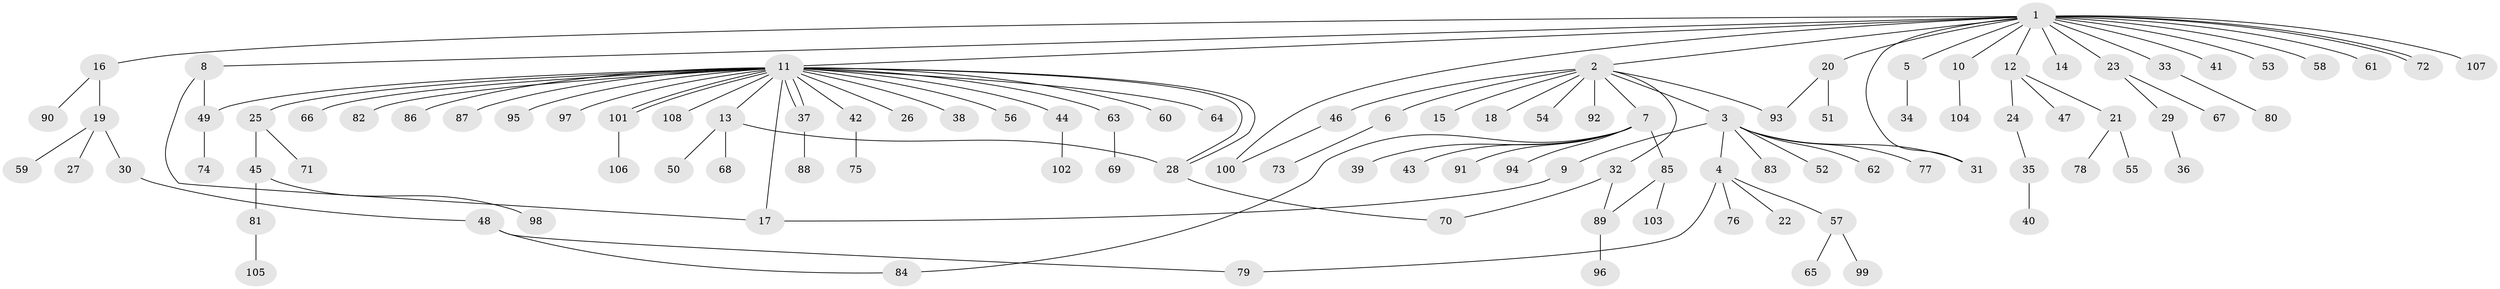 // Generated by graph-tools (version 1.1) at 2025/48/03/09/25 04:48:39]
// undirected, 108 vertices, 122 edges
graph export_dot {
graph [start="1"]
  node [color=gray90,style=filled];
  1;
  2;
  3;
  4;
  5;
  6;
  7;
  8;
  9;
  10;
  11;
  12;
  13;
  14;
  15;
  16;
  17;
  18;
  19;
  20;
  21;
  22;
  23;
  24;
  25;
  26;
  27;
  28;
  29;
  30;
  31;
  32;
  33;
  34;
  35;
  36;
  37;
  38;
  39;
  40;
  41;
  42;
  43;
  44;
  45;
  46;
  47;
  48;
  49;
  50;
  51;
  52;
  53;
  54;
  55;
  56;
  57;
  58;
  59;
  60;
  61;
  62;
  63;
  64;
  65;
  66;
  67;
  68;
  69;
  70;
  71;
  72;
  73;
  74;
  75;
  76;
  77;
  78;
  79;
  80;
  81;
  82;
  83;
  84;
  85;
  86;
  87;
  88;
  89;
  90;
  91;
  92;
  93;
  94;
  95;
  96;
  97;
  98;
  99;
  100;
  101;
  102;
  103;
  104;
  105;
  106;
  107;
  108;
  1 -- 2;
  1 -- 5;
  1 -- 8;
  1 -- 10;
  1 -- 11;
  1 -- 12;
  1 -- 14;
  1 -- 16;
  1 -- 20;
  1 -- 23;
  1 -- 31;
  1 -- 33;
  1 -- 41;
  1 -- 53;
  1 -- 58;
  1 -- 61;
  1 -- 72;
  1 -- 72;
  1 -- 100;
  1 -- 107;
  2 -- 3;
  2 -- 6;
  2 -- 7;
  2 -- 15;
  2 -- 18;
  2 -- 32;
  2 -- 46;
  2 -- 54;
  2 -- 92;
  2 -- 93;
  3 -- 4;
  3 -- 9;
  3 -- 31;
  3 -- 52;
  3 -- 62;
  3 -- 77;
  3 -- 83;
  4 -- 22;
  4 -- 57;
  4 -- 76;
  4 -- 79;
  5 -- 34;
  6 -- 73;
  7 -- 39;
  7 -- 43;
  7 -- 84;
  7 -- 85;
  7 -- 91;
  7 -- 94;
  8 -- 17;
  8 -- 49;
  9 -- 17;
  10 -- 104;
  11 -- 13;
  11 -- 17;
  11 -- 25;
  11 -- 26;
  11 -- 28;
  11 -- 28;
  11 -- 37;
  11 -- 37;
  11 -- 38;
  11 -- 42;
  11 -- 44;
  11 -- 49;
  11 -- 56;
  11 -- 60;
  11 -- 63;
  11 -- 64;
  11 -- 66;
  11 -- 82;
  11 -- 86;
  11 -- 87;
  11 -- 95;
  11 -- 97;
  11 -- 101;
  11 -- 101;
  11 -- 108;
  12 -- 21;
  12 -- 24;
  12 -- 47;
  13 -- 28;
  13 -- 50;
  13 -- 68;
  16 -- 19;
  16 -- 90;
  19 -- 27;
  19 -- 30;
  19 -- 59;
  20 -- 51;
  20 -- 93;
  21 -- 55;
  21 -- 78;
  23 -- 29;
  23 -- 67;
  24 -- 35;
  25 -- 45;
  25 -- 71;
  28 -- 70;
  29 -- 36;
  30 -- 48;
  32 -- 70;
  32 -- 89;
  33 -- 80;
  35 -- 40;
  37 -- 88;
  42 -- 75;
  44 -- 102;
  45 -- 81;
  45 -- 98;
  46 -- 100;
  48 -- 79;
  48 -- 84;
  49 -- 74;
  57 -- 65;
  57 -- 99;
  63 -- 69;
  81 -- 105;
  85 -- 89;
  85 -- 103;
  89 -- 96;
  101 -- 106;
}
